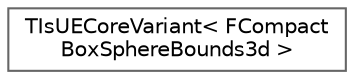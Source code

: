 digraph "Graphical Class Hierarchy"
{
 // INTERACTIVE_SVG=YES
 // LATEX_PDF_SIZE
  bgcolor="transparent";
  edge [fontname=Helvetica,fontsize=10,labelfontname=Helvetica,labelfontsize=10];
  node [fontname=Helvetica,fontsize=10,shape=box,height=0.2,width=0.4];
  rankdir="LR";
  Node0 [id="Node000000",label="TIsUECoreVariant\< FCompact\lBoxSphereBounds3d \>",height=0.2,width=0.4,color="grey40", fillcolor="white", style="filled",URL="$df/dec/structTIsUECoreVariant_3_01FCompactBoxSphereBounds3d_01_4.html",tooltip=" "];
}
